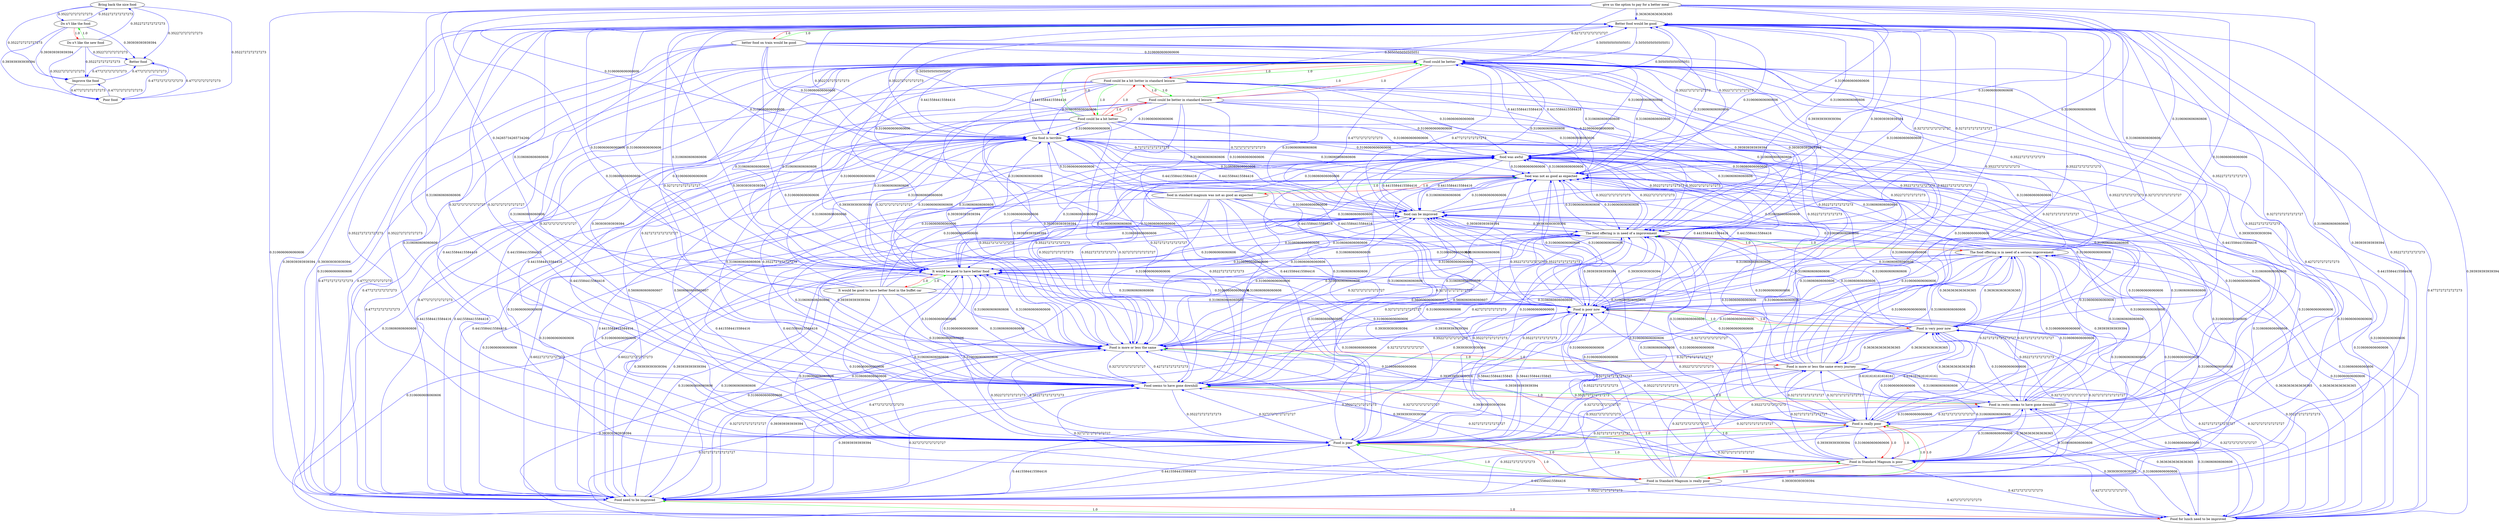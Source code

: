digraph rawGraph {
"Better food";"Better food would be good";"Bring back the nice food";"Do n't like the new food";"Do n't like the food";"Food could be a bit better in standard leisure";"Food could be better in standard leisure";"Food could be better";"Food could be a bit better";"Food for lunch need to be improved";"Food need to be improved";"Food in Standard Magnum is really poor";"Food in Standard Magnum is poor";"Food is poor";"Food is really poor";"Food in resto seems to have gone downhill";"Food seems to have gone downhill";"Food is more or less the same every journey";"Food is more or less the same";"Food is very poor now";"Food is poor now";"Improve the food";"It would be good to have better food in the buffet car";"It would be good to have better food";"Poor food";"The food offering is in need of a serious improvement";"The food offering is in need of a improvement";"better food on train would be good";"food can be improved";"food in standard magnum was not as good as expected";"food was not as good as expected";"food was awful";"give us the option to pay for a better meal";"the food is terrible";"Do n't like the new food" -> "Do n't like the food" [label=1.0] [color=green]
"Do n't like the food" -> "Do n't like the new food" [label=1.0] [color=red]
"Do n't like the food" -> "Bring back the nice food" [label=0.3522727272727273] [color=blue]
"Bring back the nice food" -> "Do n't like the food" [label=0.3522727272727273] [color=blue]
"Do n't like the new food" -> "Bring back the nice food" [label=0.3522727272727273] [color=blue]
"Food could be a bit better in standard leisure" -> "Food could be better in standard leisure" [label=1.0] [color=green]
"Food could be better in standard leisure" -> "Food could be better" [label=1.0] [color=green]
"Food could be a bit better in standard leisure" -> "Food could be a bit better" [label=1.0] [color=green]
"Food could be a bit better" -> "Food could be better" [label=1.0] [color=green]
"Food could be a bit better in standard leisure" -> "Food could be better" [label=1.0] [color=green]
"Food could be better in standard leisure" -> "Food could be a bit better in standard leisure" [label=1.0] [color=red]
"Food could be better in standard leisure" -> "Food could be a bit better" [label=1.0] [color=red]
"Food could be better" -> "Food could be a bit better in standard leisure" [label=1.0] [color=red]
"Food could be better" -> "Food could be better in standard leisure" [label=1.0] [color=red]
"Food could be better" -> "Food could be a bit better" [label=1.0] [color=red]
"Food could be a bit better" -> "Food could be a bit better in standard leisure" [label=1.0] [color=red]
"Food could be a bit better" -> "Food could be better in standard leisure" [label=1.0] [color=red]
"Food could be better" -> "Better food would be good" [label=0.5050505050505051] [color=blue]
"Better food would be good" -> "Food could be better" [label=0.5050505050505051] [color=blue]
"Food could be a bit better in standard leisure" -> "Better food would be good" [label=0.5050505050505051] [color=blue]
"Food could be better in standard leisure" -> "Better food would be good" [label=0.5050505050505051] [color=blue]
"Food could be a bit better" -> "Better food would be good" [label=0.5050505050505051] [color=blue]
"Food for lunch need to be improved" -> "Food need to be improved" [label=1.0] [color=green]
"Food need to be improved" -> "Food for lunch need to be improved" [label=1.0] [color=red]
"Food could be better" -> "Food need to be improved" [label=0.4772727272727273] [color=blue]
"Food need to be improved" -> "Food could be better" [label=0.4772727272727273] [color=blue]
"Food need to be improved" -> "Better food would be good" [label=0.393939393939394] [color=blue]
"Better food would be good" -> "Food need to be improved" [label=0.393939393939394] [color=blue]
"Food could be a bit better in standard leisure" -> "Food need to be improved" [label=0.4772727272727273] [color=blue]
"Food could be better in standard leisure" -> "Food need to be improved" [label=0.4772727272727273] [color=blue]
"Food could be a bit better" -> "Food need to be improved" [label=0.4772727272727273] [color=blue]
"Food for lunch need to be improved" -> "Food could be better" [label=0.4772727272727273] [color=blue]
"Food for lunch need to be improved" -> "Better food would be good" [label=0.393939393939394] [color=blue]
"Food in Standard Magnum is really poor" -> "Food in Standard Magnum is poor" [label=1.0] [color=green]
"Food in Standard Magnum is poor" -> "Food is poor" [label=1.0] [color=green]
"Food in Standard Magnum is really poor" -> "Food is really poor" [label=1.0] [color=green]
"Food is really poor" -> "Food is poor" [label=1.0] [color=green]
"Food in Standard Magnum is really poor" -> "Food is poor" [label=1.0] [color=green]
"Food in Standard Magnum is poor" -> "Food in Standard Magnum is really poor" [label=1.0] [color=red]
"Food in Standard Magnum is poor" -> "Food is really poor" [label=1.0] [color=red]
"Food is poor" -> "Food in Standard Magnum is really poor" [label=1.0] [color=red]
"Food is poor" -> "Food in Standard Magnum is poor" [label=1.0] [color=red]
"Food is poor" -> "Food is really poor" [label=1.0] [color=red]
"Food is really poor" -> "Food in Standard Magnum is really poor" [label=1.0] [color=red]
"Food is really poor" -> "Food in Standard Magnum is poor" [label=1.0] [color=red]
"Food could be better" -> "Food is poor" [label=0.4415584415584416] [color=blue]
"Food is poor" -> "Food could be better" [label=0.4415584415584416] [color=blue]
"Better food would be good" -> "Food is poor" [label=0.3522727272727273] [color=blue]
"Food is poor" -> "Better food would be good" [label=0.3522727272727273] [color=blue]
"Food is poor" -> "Food need to be improved" [label=0.4415584415584416] [color=blue]
"Food need to be improved" -> "Food is poor" [label=0.4415584415584416] [color=blue]
"Food for lunch need to be improved" -> "Food is really poor" [label=0.393939393939394] [color=blue]
"Food for lunch need to be improved" -> "Food in Standard Magnum is poor" [label=0.4272727272727273] [color=blue]
"Food in Standard Magnum is poor" -> "Food for lunch need to be improved" [label=0.4272727272727273] [color=blue]
"Food could be a bit better in standard leisure" -> "Food is poor" [label=0.4415584415584416] [color=blue]
"Food could be better in standard leisure" -> "Food is poor" [label=0.4415584415584416] [color=blue]
"Food could be a bit better" -> "Food is poor" [label=0.4415584415584416] [color=blue]
"Food for lunch need to be improved" -> "Food is poor" [label=0.4415584415584416] [color=blue]
"Food in Standard Magnum is really poor" -> "Food could be better" [label=0.4415584415584416] [color=blue]
"Food in Standard Magnum is really poor" -> "Better food would be good" [label=0.3522727272727273] [color=blue]
"Food in Standard Magnum is really poor" -> "Food need to be improved" [label=0.3522727272727273] [color=blue]
"Food in Standard Magnum is really poor" -> "Food for lunch need to be improved" [label=0.4272727272727273] [color=blue]
"Food in Standard Magnum is poor" -> "Food could be better" [label=0.4272727272727273] [color=blue]
"Food in Standard Magnum is poor" -> "Better food would be good" [label=0.393939393939394] [color=blue]
"Food in Standard Magnum is poor" -> "Food need to be improved" [label=0.393939393939394] [color=blue]
"Food in Standard Magnum is poor" -> "Food is really poor" [label=0.393939393939394] [color=blue]
"Food is really poor" -> "Food could be better" [label=0.4415584415584416] [color=blue]
"Food is really poor" -> "Better food would be good" [label=0.3522727272727273] [color=blue]
"Food is really poor" -> "Food need to be improved" [label=0.3522727272727273] [color=blue]
"Food in resto seems to have gone downhill" -> "Food seems to have gone downhill" [label=1.0] [color=green]
"Food seems to have gone downhill" -> "Food in resto seems to have gone downhill" [label=1.0] [color=red]
"Food seems to have gone downhill" -> "Food could be better" [label=0.393939393939394] [color=blue]
"Food seems to have gone downhill" -> "Better food would be good" [label=0.32727272727272727] [color=blue]
"Food seems to have gone downhill" -> "Food need to be improved" [label=0.393939393939394] [color=blue]
"Food in resto seems to have gone downhill" -> "Food for lunch need to be improved" [label=0.36363636363636365] [color=blue]
"Food seems to have gone downhill" -> "Food is poor" [label=0.3522727272727273] [color=blue]
"Food in resto seems to have gone downhill" -> "Food is really poor" [label=0.32727272727272727] [color=blue]
"Food in resto seems to have gone downhill" -> "Food in Standard Magnum is poor" [label=0.36363636363636365] [color=blue]
"Food in resto seems to have gone downhill" -> "Food could be better" [label=0.393939393939394] [color=blue]
"Food in resto seems to have gone downhill" -> "Better food would be good" [label=0.32727272727272727] [color=blue]
"Food in resto seems to have gone downhill" -> "Food need to be improved" [label=0.32727272727272727] [color=blue]
"Food in resto seems to have gone downhill" -> "Food is poor" [label=0.32727272727272727] [color=blue]
"Food is more or less the same every journey" -> "Food is more or less the same" [label=1.0] [color=green]
"Food is more or less the same" -> "Food is more or less the same every journey" [label=1.0] [color=red]
"Food need to be improved" -> "Food is more or less the same" [label=0.393939393939394] [color=blue]
"Food is more or less the same" -> "Food seems to have gone downhill" [label=0.32727272727272727] [color=blue]
"Food seems to have gone downhill" -> "Food is more or less the same" [label=0.4272727272727273] [color=blue]
"Food in resto seems to have gone downhill" -> "Food is more or less the same every journey" [label=0.3106060606060606] [color=blue]
"Food is more or less the same every journey" -> "Food in resto seems to have gone downhill" [label=0.3106060606060606] [color=blue]
"Food is poor" -> "Food is more or less the same" [label=0.3522727272727273] [color=blue]
"Food is more or less the same" -> "Food is poor" [label=0.3522727272727273] [color=blue]
"Food is really poor" -> "Food is more or less the same every journey" [label=0.32727272727272727] [color=blue]
"Food is more or less the same every journey" -> "Food is really poor" [label=0.32727272727272727] [color=blue]
"Better food would be good" -> "Food is more or less the same" [label=0.393939393939394] [color=blue]
"Food could be a bit better in standard leisure" -> "Food is more or less the same" [label=0.393939393939394] [color=blue]
"Food could be better in standard leisure" -> "Food is more or less the same" [label=0.393939393939394] [color=blue]
"Food could be better" -> "Food is more or less the same" [label=0.393939393939394] [color=blue]
"Food could be a bit better" -> "Food is more or less the same" [label=0.393939393939394] [color=blue]
"Food for lunch need to be improved" -> "Food is more or less the same" [label=0.393939393939394] [color=blue]
"Food for lunch need to be improved" -> "Food is more or less the same every journey" [label=0.32727272727272727] [color=blue]
"Food need to be improved" -> "Food seems to have gone downhill" [label=0.32727272727272727] [color=blue]
"Food in Standard Magnum is really poor" -> "Food seems to have gone downhill" [label=0.32727272727272727] [color=blue]
"Food in Standard Magnum is really poor" -> "Food is more or less the same" [label=0.393939393939394] [color=blue]
"Food in Standard Magnum is really poor" -> "Food is more or less the same every journey" [label=0.32727272727272727] [color=blue]
"Food in Standard Magnum is poor" -> "Food seems to have gone downhill" [label=0.32727272727272727] [color=blue]
"Food in Standard Magnum is poor" -> "Food is more or less the same" [label=0.393939393939394] [color=blue]
"Food in Standard Magnum is poor" -> "Food is more or less the same every journey" [label=0.32727272727272727] [color=blue]
"Food is poor" -> "Food seems to have gone downhill" [label=0.32727272727272727] [color=blue]
"Food is really poor" -> "Food seems to have gone downhill" [label=0.32727272727272727] [color=blue]
"Food is really poor" -> "Food is more or less the same" [label=0.393939393939394] [color=blue]
"Food is really poor" -> "Food in resto seems to have gone downhill" [label=0.3106060606060606] [color=blue]
"Food in resto seems to have gone downhill" -> "Food is more or less the same" [label=0.393939393939394] [color=blue]
"Food is more or less the same every journey" -> "Food could be better" [label=0.32727272727272727] [color=blue]
"Food is more or less the same every journey" -> "Better food would be good" [label=0.32727272727272727] [color=blue]
"Food is more or less the same every journey" -> "Food need to be improved" [label=0.32727272727272727] [color=blue]
"Food is more or less the same every journey" -> "Food seems to have gone downhill" [label=0.32727272727272727] [color=blue]
"Food is more or less the same every journey" -> "Food for lunch need to be improved" [label=0.3106060606060606] [color=blue]
"Food is more or less the same every journey" -> "Food in Standard Magnum is poor" [label=0.3106060606060606] [color=blue]
"Food is more or less the same every journey" -> "Food is poor" [label=0.32727272727272727] [color=blue]
"Food is more or less the same" -> "Food could be better" [label=0.32727272727272727] [color=blue]
"Food is more or less the same" -> "Better food would be good" [label=0.32727272727272727] [color=blue]
"Food is more or less the same" -> "Food need to be improved" [label=0.32727272727272727] [color=blue]
"Better food would be good" -> "Food seems to have gone downhill" [label=0.32727272727272727] [color=blue]
"Food could be a bit better in standard leisure" -> "Food seems to have gone downhill" [label=0.32727272727272727] [color=blue]
"Food could be better in standard leisure" -> "Food seems to have gone downhill" [label=0.32727272727272727] [color=blue]
"Food could be better" -> "Food seems to have gone downhill" [label=0.32727272727272727] [color=blue]
"Food could be a bit better" -> "Food seems to have gone downhill" [label=0.32727272727272727] [color=blue]
"Food for lunch need to be improved" -> "Food seems to have gone downhill" [label=0.32727272727272727] [color=blue]
"Food for lunch need to be improved" -> "Food in resto seems to have gone downhill" [label=0.3106060606060606] [color=blue]
"Food in Standard Magnum is really poor" -> "Food in resto seems to have gone downhill" [label=0.3106060606060606] [color=blue]
"Food in Standard Magnum is poor" -> "Food in resto seems to have gone downhill" [label=0.3106060606060606] [color=blue]
"Food is really poor" -> "Food for lunch need to be improved" [label=0.3106060606060606] [color=blue]
"Food is really poor" -> "Food in Standard Magnum is poor" [label=0.3106060606060606] [color=blue]
"Food is very poor now" -> "Food is poor now" [label=1.0] [color=green]
"Food is poor now" -> "Food is very poor now" [label=1.0] [color=red]
"Food is poor now" -> "Food could be better" [label=0.3522727272727273] [color=blue]
"Food could be better" -> "Food is poor now" [label=0.3522727272727273] [color=blue]
"Food is poor now" -> "Food need to be improved" [label=0.3522727272727273] [color=blue]
"Food need to be improved" -> "Food is poor now" [label=0.4772727272727273] [color=blue]
"Food for lunch need to be improved" -> "Food is very poor now" [label=0.32727272727272727] [color=blue]
"Food is very poor now" -> "Food for lunch need to be improved" [label=0.32727272727272727] [color=blue]
"Food is more or less the same" -> "Food is poor now" [label=0.393939393939394] [color=blue]
"Food is poor now" -> "Food is more or less the same" [label=0.393939393939394] [color=blue]
"Food is more or less the same every journey" -> "Food is very poor now" [label=0.36363636363636365] [color=blue]
"Food is very poor now" -> "Food is more or less the same every journey" [label=0.36363636363636365] [color=blue]
"Food seems to have gone downhill" -> "Food is poor now" [label=0.393939393939394] [color=blue]
"Food in resto seems to have gone downhill" -> "Food is very poor now" [label=0.36363636363636365] [color=blue]
"Food is poor now" -> "Food is poor" [label=0.5844155844155845] [color=blue]
"Food is poor" -> "Food is poor now" [label=0.5844155844155845] [color=blue]
"Food is really poor" -> "Food is very poor now" [label=0.6161616161616161] [color=blue]
"Food in Standard Magnum is poor" -> "Food is very poor now" [label=0.32727272727272727] [color=blue]
"Food is very poor now" -> "Food is really poor" [label=0.6161616161616161] [color=blue]
"Food is very poor now" -> "Food in Standard Magnum is poor" [label=0.32727272727272727] [color=blue]
"Better food would be good" -> "Food is poor now" [label=0.3522727272727273] [color=blue]
"Food could be a bit better in standard leisure" -> "Food is poor now" [label=0.3522727272727273] [color=blue]
"Food could be better in standard leisure" -> "Food is poor now" [label=0.3522727272727273] [color=blue]
"Food could be a bit better" -> "Food is poor now" [label=0.3522727272727273] [color=blue]
"Food for lunch need to be improved" -> "Food is poor now" [label=0.3522727272727273] [color=blue]
"Food in Standard Magnum is really poor" -> "Food is very poor now" [label=0.3522727272727273] [color=blue]
"Food in Standard Magnum is really poor" -> "Food is poor now" [label=0.3522727272727273] [color=blue]
"Food in Standard Magnum is poor" -> "Food is poor now" [label=0.3522727272727273] [color=blue]
"Food is really poor" -> "Food is poor now" [label=0.3522727272727273] [color=blue]
"Food in resto seems to have gone downhill" -> "Food is poor now" [label=0.3522727272727273] [color=blue]
"Food is more or less the same every journey" -> "Food is poor now" [label=0.32727272727272727] [color=blue]
"Food is very poor now" -> "Food could be better" [label=0.3522727272727273] [color=blue]
"Food is very poor now" -> "Better food would be good" [label=0.3522727272727273] [color=blue]
"Food is very poor now" -> "Food need to be improved" [label=0.3522727272727273] [color=blue]
"Food is very poor now" -> "Food seems to have gone downhill" [label=0.32727272727272727] [color=blue]
"Food is very poor now" -> "Food is more or less the same" [label=0.3522727272727273] [color=blue]
"Food is very poor now" -> "Food in resto seems to have gone downhill" [label=0.3106060606060606] [color=blue]
"Food is very poor now" -> "Food is poor" [label=0.3522727272727273] [color=blue]
"Food is poor now" -> "Better food would be good" [label=0.3522727272727273] [color=blue]
"Food is poor now" -> "Food seems to have gone downhill" [label=0.32727272727272727] [color=blue]
"Improve the food" -> "Better food" [label=0.4772727272727273] [color=blue]
"Better food" -> "Improve the food" [label=0.4772727272727273] [color=blue]
"Do n't like the food" -> "Improve the food" [label=0.393939393939394] [color=blue]
"Bring back the nice food" -> "Improve the food" [label=0.3522727272727273] [color=blue]
"Do n't like the new food" -> "Improve the food" [label=0.3522727272727273] [color=blue]
"Do n't like the food" -> "Better food" [label=0.393939393939394] [color=blue]
"Bring back the nice food" -> "Better food" [label=0.3522727272727273] [color=blue]
"Do n't like the new food" -> "Better food" [label=0.3522727272727273] [color=blue]
"It would be good to have better food in the buffet car" -> "It would be good to have better food" [label=1.0] [color=green]
"It would be good to have better food" -> "It would be good to have better food in the buffet car" [label=1.0] [color=red]
"Better food would be good" -> "It would be good to have better food" [label=0.3106060606060606] [color=blue]
"It would be good to have better food" -> "Better food would be good" [label=0.3106060606060606] [color=blue]
"Food seems to have gone downhill" -> "It would be good to have better food" [label=0.3106060606060606] [color=blue]
"Food could be a bit better in standard leisure" -> "It would be good to have better food" [label=0.3106060606060606] [color=blue]
"Food could be better in standard leisure" -> "It would be good to have better food" [label=0.3106060606060606] [color=blue]
"Food could be better" -> "It would be good to have better food" [label=0.3106060606060606] [color=blue]
"Food could be a bit better" -> "It would be good to have better food" [label=0.3106060606060606] [color=blue]
"Food for lunch need to be improved" -> "It would be good to have better food" [label=0.3106060606060606] [color=blue]
"Food need to be improved" -> "It would be good to have better food" [label=0.3106060606060606] [color=blue]
"Food in Standard Magnum is really poor" -> "It would be good to have better food" [label=0.3106060606060606] [color=blue]
"Food in Standard Magnum is poor" -> "It would be good to have better food" [label=0.3106060606060606] [color=blue]
"Food is poor" -> "It would be good to have better food" [label=0.3106060606060606] [color=blue]
"Food is really poor" -> "It would be good to have better food" [label=0.3106060606060606] [color=blue]
"Food in resto seems to have gone downhill" -> "It would be good to have better food" [label=0.3106060606060606] [color=blue]
"Food is more or less the same every journey" -> "It would be good to have better food" [label=0.3106060606060606] [color=blue]
"Food is more or less the same" -> "It would be good to have better food" [label=0.3106060606060606] [color=blue]
"Food is very poor now" -> "It would be good to have better food" [label=0.3106060606060606] [color=blue]
"Food is poor now" -> "It would be good to have better food" [label=0.3106060606060606] [color=blue]
"It would be good to have better food in the buffet car" -> "Better food would be good" [label=0.3106060606060606] [color=blue]
"It would be good to have better food" -> "Food could be better" [label=0.3106060606060606] [color=blue]
"It would be good to have better food" -> "Food is poor now" [label=0.3106060606060606] [color=blue]
"It would be good to have better food" -> "Food need to be improved" [label=0.3106060606060606] [color=blue]
"It would be good to have better food" -> "Food is more or less the same" [label=0.3106060606060606] [color=blue]
"It would be good to have better food" -> "Food seems to have gone downhill" [label=0.3106060606060606] [color=blue]
"It would be good to have better food" -> "Food is poor" [label=0.3106060606060606] [color=blue]
"It would be good to have better food in the buffet car" -> "Food could be better" [label=0.3106060606060606] [color=blue]
"It would be good to have better food in the buffet car" -> "Food is poor now" [label=0.3106060606060606] [color=blue]
"It would be good to have better food in the buffet car" -> "Food need to be improved" [label=0.3106060606060606] [color=blue]
"It would be good to have better food in the buffet car" -> "Food is more or less the same" [label=0.3106060606060606] [color=blue]
"It would be good to have better food in the buffet car" -> "Food seems to have gone downhill" [label=0.3106060606060606] [color=blue]
"It would be good to have better food in the buffet car" -> "Food is poor" [label=0.3106060606060606] [color=blue]
"Improve the food" -> "Poor food" [label=0.4772727272727273] [color=blue]
"Poor food" -> "Improve the food" [label=0.4772727272727273] [color=blue]
"Better food" -> "Poor food" [label=0.4772727272727273] [color=blue]
"Poor food" -> "Better food" [label=0.4772727272727273] [color=blue]
"Bring back the nice food" -> "Poor food" [label=0.3522727272727273] [color=blue]
"Do n't like the new food" -> "Poor food" [label=0.3522727272727273] [color=blue]
"Do n't like the food" -> "Poor food" [label=0.393939393939394] [color=blue]
"The food offering is in need of a serious improvement" -> "The food offering is in need of a improvement" [label=1.0] [color=green]
"The food offering is in need of a improvement" -> "The food offering is in need of a serious improvement" [label=1.0] [color=red]
"Food could be better" -> "The food offering is in need of a improvement" [label=0.393939393939394] [color=blue]
"The food offering is in need of a improvement" -> "Food could be better" [label=0.393939393939394] [color=blue]
"The food offering is in need of a improvement" -> "Food seems to have gone downhill" [label=0.32727272727272727] [color=blue]
"Food seems to have gone downhill" -> "The food offering is in need of a improvement" [label=0.4272727272727273] [color=blue]
"Food in resto seems to have gone downhill" -> "The food offering is in need of a serious improvement" [label=0.393939393939394] [color=blue]
"The food offering is in need of a serious improvement" -> "Food in resto seems to have gone downhill" [label=0.3106060606060606] [color=blue]
"Food is poor" -> "The food offering is in need of a improvement" [label=0.3522727272727273] [color=blue]
"The food offering is in need of a improvement" -> "Food is poor" [label=0.3522727272727273] [color=blue]
"Food is really poor" -> "The food offering is in need of a serious improvement" [label=0.32727272727272727] [color=blue]
"The food offering is in need of a serious improvement" -> "Food is really poor" [label=0.32727272727272727] [color=blue]
"Better food would be good" -> "The food offering is in need of a improvement" [label=0.32727272727272727] [color=blue]
"The food offering is in need of a improvement" -> "Better food would be good" [label=0.32727272727272727] [color=blue]
"Food is poor now" -> "The food offering is in need of a improvement" [label=0.393939393939394] [color=blue]
"The food offering is in need of a improvement" -> "Food is poor now" [label=0.393939393939394] [color=blue]
"Food is very poor now" -> "The food offering is in need of a serious improvement" [label=0.36363636363636365] [color=blue]
"The food offering is in need of a serious improvement" -> "Food is very poor now" [label=0.36363636363636365] [color=blue]
"Food need to be improved" -> "The food offering is in need of a improvement" [label=0.393939393939394] [color=blue]
"The food offering is in need of a improvement" -> "Food need to be improved" [label=0.393939393939394] [color=blue]
"Food for lunch need to be improved" -> "The food offering is in need of a serious improvement" [label=0.36363636363636365] [color=blue]
"The food offering is in need of a serious improvement" -> "Food for lunch need to be improved" [label=0.36363636363636365] [color=blue]
"The food offering is in need of a improvement" -> "Food is more or less the same" [label=0.32727272727272727] [color=blue]
"Food is more or less the same" -> "The food offering is in need of a improvement" [label=0.32727272727272727] [color=blue]
"Food is more or less the same every journey" -> "The food offering is in need of a serious improvement" [label=0.3106060606060606] [color=blue]
"The food offering is in need of a serious improvement" -> "Food is more or less the same every journey" [label=0.3106060606060606] [color=blue]
"Food could be a bit better in standard leisure" -> "The food offering is in need of a improvement" [label=0.3106060606060606] [color=blue]
"Food could be better in standard leisure" -> "The food offering is in need of a improvement" [label=0.3106060606060606] [color=blue]
"Food could be a bit better" -> "The food offering is in need of a improvement" [label=0.3106060606060606] [color=blue]
"Food for lunch need to be improved" -> "The food offering is in need of a improvement" [label=0.3106060606060606] [color=blue]
"Food in Standard Magnum is really poor" -> "The food offering is in need of a serious improvement" [label=0.3106060606060606] [color=blue]
"Food in Standard Magnum is really poor" -> "The food offering is in need of a improvement" [label=0.3106060606060606] [color=blue]
"Food in Standard Magnum is poor" -> "The food offering is in need of a serious improvement" [label=0.3106060606060606] [color=blue]
"Food in Standard Magnum is poor" -> "The food offering is in need of a improvement" [label=0.3106060606060606] [color=blue]
"Food is really poor" -> "The food offering is in need of a improvement" [label=0.3106060606060606] [color=blue]
"Food in resto seems to have gone downhill" -> "The food offering is in need of a improvement" [label=0.3106060606060606] [color=blue]
"Food is more or less the same every journey" -> "The food offering is in need of a improvement" [label=0.3106060606060606] [color=blue]
"Food is very poor now" -> "The food offering is in need of a improvement" [label=0.3106060606060606] [color=blue]
"It would be good to have better food in the buffet car" -> "The food offering is in need of a improvement" [label=0.3106060606060606] [color=blue]
"It would be good to have better food" -> "The food offering is in need of a improvement" [label=0.3106060606060606] [color=blue]
"The food offering is in need of a serious improvement" -> "It would be good to have better food" [label=0.3106060606060606] [color=blue]
"The food offering is in need of a serious improvement" -> "Food could be better" [label=0.3522727272727273] [color=blue]
"The food offering is in need of a serious improvement" -> "Better food would be good" [label=0.3106060606060606] [color=blue]
"The food offering is in need of a serious improvement" -> "Food is poor now" [label=0.3106060606060606] [color=blue]
"The food offering is in need of a serious improvement" -> "Food need to be improved" [label=0.3106060606060606] [color=blue]
"The food offering is in need of a serious improvement" -> "Food is more or less the same" [label=0.3106060606060606] [color=blue]
"The food offering is in need of a serious improvement" -> "Food seems to have gone downhill" [label=0.3106060606060606] [color=blue]
"The food offering is in need of a serious improvement" -> "Food in Standard Magnum is poor" [label=0.3106060606060606] [color=blue]
"The food offering is in need of a serious improvement" -> "Food is poor" [label=0.3106060606060606] [color=blue]
"The food offering is in need of a improvement" -> "It would be good to have better food" [label=0.3106060606060606] [color=blue]
"better food on train would be good" -> "Better food would be good" [label=1.0] [color=green]
"Better food would be good" -> "better food on train would be good" [label=1.0] [color=red]
"better food on train would be good" -> "Food could be better" [label=0.3106060606060606] [color=blue]
"better food on train would be good" -> "It would be good to have better food" [label=0.3106060606060606] [color=blue]
"better food on train would be good" -> "Food is poor now" [label=0.3106060606060606] [color=blue]
"better food on train would be good" -> "Food need to be improved" [label=0.3106060606060606] [color=blue]
"better food on train would be good" -> "Food is more or less the same" [label=0.3106060606060606] [color=blue]
"better food on train would be good" -> "Food seems to have gone downhill" [label=0.3106060606060606] [color=blue]
"better food on train would be good" -> "The food offering is in need of a improvement" [label=0.3106060606060606] [color=blue]
"better food on train would be good" -> "Food is poor" [label=0.3106060606060606] [color=blue]
"food can be improved" -> "Food could be better" [label=0.4772727272727273] [color=blue]
"Food could be better" -> "food can be improved" [label=0.4772727272727273] [color=blue]
"Food seems to have gone downhill" -> "food can be improved" [label=0.393939393939394] [color=blue]
"food can be improved" -> "Food is poor" [label=0.4415584415584416] [color=blue]
"Food is poor" -> "food can be improved" [label=0.4415584415584416] [color=blue]
"Better food would be good" -> "food can be improved" [label=0.393939393939394] [color=blue]
"food can be improved" -> "Better food would be good" [label=0.393939393939394] [color=blue]
"food can be improved" -> "Food is poor now" [label=0.3522727272727273] [color=blue]
"Food is poor now" -> "food can be improved" [label=0.3522727272727273] [color=blue]
"Food need to be improved" -> "food can be improved" [label=0.6022727272727273] [color=blue]
"food can be improved" -> "Food need to be improved" [label=0.6022727272727273] [color=blue]
"food can be improved" -> "The food offering is in need of a improvement" [label=0.393939393939394] [color=blue]
"The food offering is in need of a improvement" -> "food can be improved" [label=0.393939393939394] [color=blue]
"Food could be a bit better in standard leisure" -> "food can be improved" [label=0.3106060606060606] [color=blue]
"Food could be better in standard leisure" -> "food can be improved" [label=0.3106060606060606] [color=blue]
"Food could be a bit better" -> "food can be improved" [label=0.3106060606060606] [color=blue]
"Food for lunch need to be improved" -> "food can be improved" [label=0.3106060606060606] [color=blue]
"Food in Standard Magnum is really poor" -> "food can be improved" [label=0.3106060606060606] [color=blue]
"Food in Standard Magnum is poor" -> "food can be improved" [label=0.3106060606060606] [color=blue]
"Food is really poor" -> "food can be improved" [label=0.3106060606060606] [color=blue]
"Food in resto seems to have gone downhill" -> "food can be improved" [label=0.3106060606060606] [color=blue]
"Food is more or less the same every journey" -> "food can be improved" [label=0.3106060606060606] [color=blue]
"Food is more or less the same" -> "food can be improved" [label=0.3106060606060606] [color=blue]
"Food is very poor now" -> "food can be improved" [label=0.3106060606060606] [color=blue]
"It would be good to have better food in the buffet car" -> "food can be improved" [label=0.3106060606060606] [color=blue]
"It would be good to have better food" -> "food can be improved" [label=0.3106060606060606] [color=blue]
"The food offering is in need of a serious improvement" -> "food can be improved" [label=0.3106060606060606] [color=blue]
"better food on train would be good" -> "food can be improved" [label=0.3106060606060606] [color=blue]
"food can be improved" -> "It would be good to have better food" [label=0.3106060606060606] [color=blue]
"food can be improved" -> "Food is more or less the same" [label=0.3106060606060606] [color=blue]
"food can be improved" -> "Food seems to have gone downhill" [label=0.3106060606060606] [color=blue]
"food in standard magnum was not as good as expected" -> "food was not as good as expected" [label=1.0] [color=green]
"food was not as good as expected" -> "food in standard magnum was not as good as expected" [label=1.0] [color=red]
"Food seems to have gone downhill" -> "food was not as good as expected" [label=0.3106060606060606] [color=blue]
"Food is more or less the same" -> "food was not as good as expected" [label=0.3106060606060606] [color=blue]
"food was not as good as expected" -> "Food is more or less the same" [label=0.3106060606060606] [color=blue]
"Better food would be good" -> "food was not as good as expected" [label=0.3106060606060606] [color=blue]
"Food could be a bit better in standard leisure" -> "food was not as good as expected" [label=0.3106060606060606] [color=blue]
"Food could be better in standard leisure" -> "food was not as good as expected" [label=0.3106060606060606] [color=blue]
"Food could be better" -> "food was not as good as expected" [label=0.3106060606060606] [color=blue]
"Food could be a bit better" -> "food was not as good as expected" [label=0.3106060606060606] [color=blue]
"Food for lunch need to be improved" -> "food was not as good as expected" [label=0.3106060606060606] [color=blue]
"Food need to be improved" -> "food was not as good as expected" [label=0.3106060606060606] [color=blue]
"Food in Standard Magnum is really poor" -> "food was not as good as expected" [label=0.3106060606060606] [color=blue]
"Food in Standard Magnum is poor" -> "food was not as good as expected" [label=0.3106060606060606] [color=blue]
"Food is poor" -> "food was not as good as expected" [label=0.3106060606060606] [color=blue]
"Food is really poor" -> "food was not as good as expected" [label=0.3106060606060606] [color=blue]
"Food in resto seems to have gone downhill" -> "food was not as good as expected" [label=0.3106060606060606] [color=blue]
"Food is more or less the same every journey" -> "food was not as good as expected" [label=0.3106060606060606] [color=blue]
"Food is very poor now" -> "food was not as good as expected" [label=0.3106060606060606] [color=blue]
"Food is poor now" -> "food was not as good as expected" [label=0.3106060606060606] [color=blue]
"It would be good to have better food in the buffet car" -> "food was not as good as expected" [label=0.3106060606060606] [color=blue]
"It would be good to have better food" -> "food was not as good as expected" [label=0.3106060606060606] [color=blue]
"The food offering is in need of a serious improvement" -> "food was not as good as expected" [label=0.3106060606060606] [color=blue]
"The food offering is in need of a improvement" -> "food was not as good as expected" [label=0.3106060606060606] [color=blue]
"better food on train would be good" -> "food was not as good as expected" [label=0.3106060606060606] [color=blue]
"food can be improved" -> "food was not as good as expected" [label=0.3106060606060606] [color=blue]
"food in standard magnum was not as good as expected" -> "Food is more or less the same" [label=0.3106060606060606] [color=blue]
"food was not as good as expected" -> "Food could be better" [label=0.3106060606060606] [color=blue]
"food was not as good as expected" -> "It would be good to have better food" [label=0.3106060606060606] [color=blue]
"food was not as good as expected" -> "food can be improved" [label=0.3106060606060606] [color=blue]
"food was not as good as expected" -> "Better food would be good" [label=0.3106060606060606] [color=blue]
"food was not as good as expected" -> "Food is poor now" [label=0.3106060606060606] [color=blue]
"food was not as good as expected" -> "Food need to be improved" [label=0.3106060606060606] [color=blue]
"food was not as good as expected" -> "Food seems to have gone downhill" [label=0.3106060606060606] [color=blue]
"food was not as good as expected" -> "The food offering is in need of a improvement" [label=0.3106060606060606] [color=blue]
"food was not as good as expected" -> "Food is poor" [label=0.3106060606060606] [color=blue]
"food in standard magnum was not as good as expected" -> "Food could be better" [label=0.3106060606060606] [color=blue]
"food in standard magnum was not as good as expected" -> "It would be good to have better food" [label=0.3106060606060606] [color=blue]
"food in standard magnum was not as good as expected" -> "food can be improved" [label=0.3106060606060606] [color=blue]
"food in standard magnum was not as good as expected" -> "Better food would be good" [label=0.3106060606060606] [color=blue]
"food in standard magnum was not as good as expected" -> "Food is poor now" [label=0.3106060606060606] [color=blue]
"food in standard magnum was not as good as expected" -> "Food need to be improved" [label=0.3106060606060606] [color=blue]
"food in standard magnum was not as good as expected" -> "Food seems to have gone downhill" [label=0.3106060606060606] [color=blue]
"food in standard magnum was not as good as expected" -> "The food offering is in need of a improvement" [label=0.3106060606060606] [color=blue]
"food in standard magnum was not as good as expected" -> "Food is poor" [label=0.3106060606060606] [color=blue]
"Food could be better" -> "food was awful" [label=0.4415584415584416] [color=blue]
"food was awful" -> "Food could be better" [label=0.4415584415584416] [color=blue]
"food can be improved" -> "food was awful" [label=0.4415584415584416] [color=blue]
"food was awful" -> "food can be improved" [label=0.4415584415584416] [color=blue]
"Food seems to have gone downhill" -> "food was awful" [label=0.3522727272727273] [color=blue]
"Food is poor" -> "food was awful" [label=0.5606060606060607] [color=blue]
"food was awful" -> "Food is poor" [label=0.5606060606060607] [color=blue]
"food was awful" -> "Better food would be good" [label=0.3522727272727273] [color=blue]
"Better food would be good" -> "food was awful" [label=0.3522727272727273] [color=blue]
"Food is poor now" -> "food was awful" [label=0.4415584415584416] [color=blue]
"food was awful" -> "Food is poor now" [label=0.4415584415584416] [color=blue]
"Food need to be improved" -> "food was awful" [label=0.4415584415584416] [color=blue]
"food was awful" -> "Food need to be improved" [label=0.4415584415584416] [color=blue]
"Food is more or less the same" -> "food was awful" [label=0.3522727272727273] [color=blue]
"food was awful" -> "Food is more or less the same" [label=0.3522727272727273] [color=blue]
"The food offering is in need of a improvement" -> "food was awful" [label=0.3522727272727273] [color=blue]
"food was awful" -> "The food offering is in need of a improvement" [label=0.3522727272727273] [color=blue]
"Food could be a bit better in standard leisure" -> "food was awful" [label=0.3106060606060606] [color=blue]
"Food could be better in standard leisure" -> "food was awful" [label=0.3106060606060606] [color=blue]
"Food could be a bit better" -> "food was awful" [label=0.3106060606060606] [color=blue]
"Food for lunch need to be improved" -> "food was awful" [label=0.3106060606060606] [color=blue]
"Food in Standard Magnum is really poor" -> "food was awful" [label=0.3106060606060606] [color=blue]
"Food in Standard Magnum is poor" -> "food was awful" [label=0.3106060606060606] [color=blue]
"Food is really poor" -> "food was awful" [label=0.3106060606060606] [color=blue]
"Food in resto seems to have gone downhill" -> "food was awful" [label=0.3106060606060606] [color=blue]
"Food is more or less the same every journey" -> "food was awful" [label=0.3106060606060606] [color=blue]
"Food is very poor now" -> "food was awful" [label=0.3106060606060606] [color=blue]
"It would be good to have better food in the buffet car" -> "food was awful" [label=0.3106060606060606] [color=blue]
"It would be good to have better food" -> "food was awful" [label=0.3106060606060606] [color=blue]
"The food offering is in need of a serious improvement" -> "food was awful" [label=0.3106060606060606] [color=blue]
"better food on train would be good" -> "food was awful" [label=0.3106060606060606] [color=blue]
"food in standard magnum was not as good as expected" -> "food was awful" [label=0.3106060606060606] [color=blue]
"food was not as good as expected" -> "food was awful" [label=0.3106060606060606] [color=blue]
"food was awful" -> "It would be good to have better food" [label=0.3106060606060606] [color=blue]
"food was awful" -> "food was not as good as expected" [label=0.3106060606060606] [color=blue]
"food was awful" -> "Food seems to have gone downhill" [label=0.3106060606060606] [color=blue]
"give us the option to pay for a better meal" -> "Food could be better" [label=0.32727272727272727] [color=blue]
"give us the option to pay for a better meal" -> "It would be good to have better food" [label=0.34265734265734266] [color=blue]
"give us the option to pay for a better meal" -> "Better food would be good" [label=0.36363636363636365] [color=blue]
"give us the option to pay for a better meal" -> "food can be improved" [label=0.3106060606060606] [color=blue]
"give us the option to pay for a better meal" -> "Food is poor now" [label=0.3106060606060606] [color=blue]
"give us the option to pay for a better meal" -> "food was not as good as expected" [label=0.3106060606060606] [color=blue]
"give us the option to pay for a better meal" -> "Food need to be improved" [label=0.3106060606060606] [color=blue]
"give us the option to pay for a better meal" -> "Food is more or less the same" [label=0.3106060606060606] [color=blue]
"give us the option to pay for a better meal" -> "Food seems to have gone downhill" [label=0.3106060606060606] [color=blue]
"give us the option to pay for a better meal" -> "The food offering is in need of a improvement" [label=0.3106060606060606] [color=blue]
"give us the option to pay for a better meal" -> "food was awful" [label=0.3106060606060606] [color=blue]
"give us the option to pay for a better meal" -> "Food is poor" [label=0.3106060606060606] [color=blue]
"Food could be better" -> "the food is terrible" [label=0.4415584415584416] [color=blue]
"the food is terrible" -> "Food could be better" [label=0.4415584415584416] [color=blue]
"food can be improved" -> "the food is terrible" [label=0.4415584415584416] [color=blue]
"the food is terrible" -> "food can be improved" [label=0.4415584415584416] [color=blue]
"Food seems to have gone downhill" -> "the food is terrible" [label=0.3522727272727273] [color=blue]
"the food is terrible" -> "Food is poor" [label=0.5606060606060607] [color=blue]
"Food is poor" -> "the food is terrible" [label=0.5606060606060607] [color=blue]
"Better food would be good" -> "the food is terrible" [label=0.3522727272727273] [color=blue]
"the food is terrible" -> "Better food would be good" [label=0.3522727272727273] [color=blue]
"Food is poor now" -> "the food is terrible" [label=0.4415584415584416] [color=blue]
"the food is terrible" -> "Food is poor now" [label=0.4415584415584416] [color=blue]
"Food need to be improved" -> "the food is terrible" [label=0.4415584415584416] [color=blue]
"the food is terrible" -> "Food need to be improved" [label=0.4415584415584416] [color=blue]
"Food is more or less the same" -> "the food is terrible" [label=0.3522727272727273] [color=blue]
"the food is terrible" -> "Food is more or less the same" [label=0.3522727272727273] [color=blue]
"food was awful" -> "the food is terrible" [label=0.7272727272727273] [color=blue]
"the food is terrible" -> "food was awful" [label=0.7272727272727273] [color=blue]
"the food is terrible" -> "The food offering is in need of a improvement" [label=0.3522727272727273] [color=blue]
"The food offering is in need of a improvement" -> "the food is terrible" [label=0.3522727272727273] [color=blue]
"Food could be a bit better in standard leisure" -> "the food is terrible" [label=0.3106060606060606] [color=blue]
"Food could be better in standard leisure" -> "the food is terrible" [label=0.3106060606060606] [color=blue]
"Food could be a bit better" -> "the food is terrible" [label=0.3106060606060606] [color=blue]
"Food for lunch need to be improved" -> "the food is terrible" [label=0.3106060606060606] [color=blue]
"Food in Standard Magnum is really poor" -> "the food is terrible" [label=0.3106060606060606] [color=blue]
"Food in Standard Magnum is poor" -> "the food is terrible" [label=0.3106060606060606] [color=blue]
"Food is really poor" -> "the food is terrible" [label=0.3106060606060606] [color=blue]
"Food in resto seems to have gone downhill" -> "the food is terrible" [label=0.3106060606060606] [color=blue]
"Food is more or less the same every journey" -> "the food is terrible" [label=0.3106060606060606] [color=blue]
"Food is very poor now" -> "the food is terrible" [label=0.3106060606060606] [color=blue]
"It would be good to have better food in the buffet car" -> "the food is terrible" [label=0.3106060606060606] [color=blue]
"It would be good to have better food" -> "the food is terrible" [label=0.3106060606060606] [color=blue]
"The food offering is in need of a serious improvement" -> "the food is terrible" [label=0.3106060606060606] [color=blue]
"better food on train would be good" -> "the food is terrible" [label=0.3106060606060606] [color=blue]
"food in standard magnum was not as good as expected" -> "the food is terrible" [label=0.3106060606060606] [color=blue]
"food was not as good as expected" -> "the food is terrible" [label=0.3106060606060606] [color=blue]
"give us the option to pay for a better meal" -> "the food is terrible" [label=0.3106060606060606] [color=blue]
"the food is terrible" -> "It would be good to have better food" [label=0.3106060606060606] [color=blue]
"the food is terrible" -> "food was not as good as expected" [label=0.3106060606060606] [color=blue]
"the food is terrible" -> "Food seems to have gone downhill" [label=0.3106060606060606] [color=blue]
}